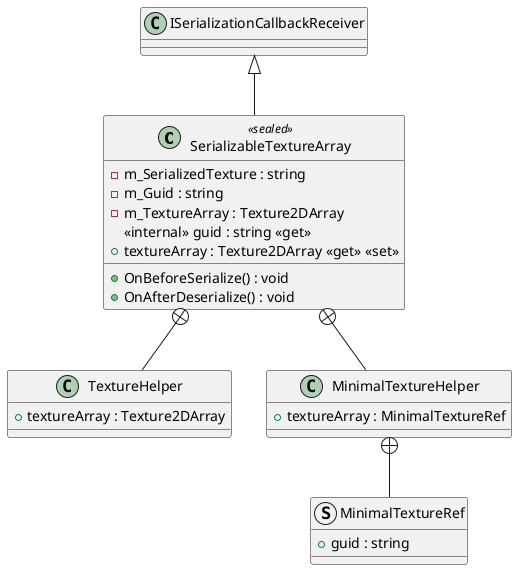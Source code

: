 @startuml
class SerializableTextureArray <<sealed>> {
    - m_SerializedTexture : string
    - m_Guid : string
    - m_TextureArray : Texture2DArray
    <<internal>> guid : string <<get>>
    + textureArray : Texture2DArray <<get>> <<set>>
    + OnBeforeSerialize() : void
    + OnAfterDeserialize() : void
}
class TextureHelper {
    + textureArray : Texture2DArray
}
class MinimalTextureHelper {
    + textureArray : MinimalTextureRef
}
struct MinimalTextureRef {
    + guid : string
}
ISerializationCallbackReceiver <|-- SerializableTextureArray
SerializableTextureArray +-- TextureHelper
SerializableTextureArray +-- MinimalTextureHelper
MinimalTextureHelper +-- MinimalTextureRef
@enduml
